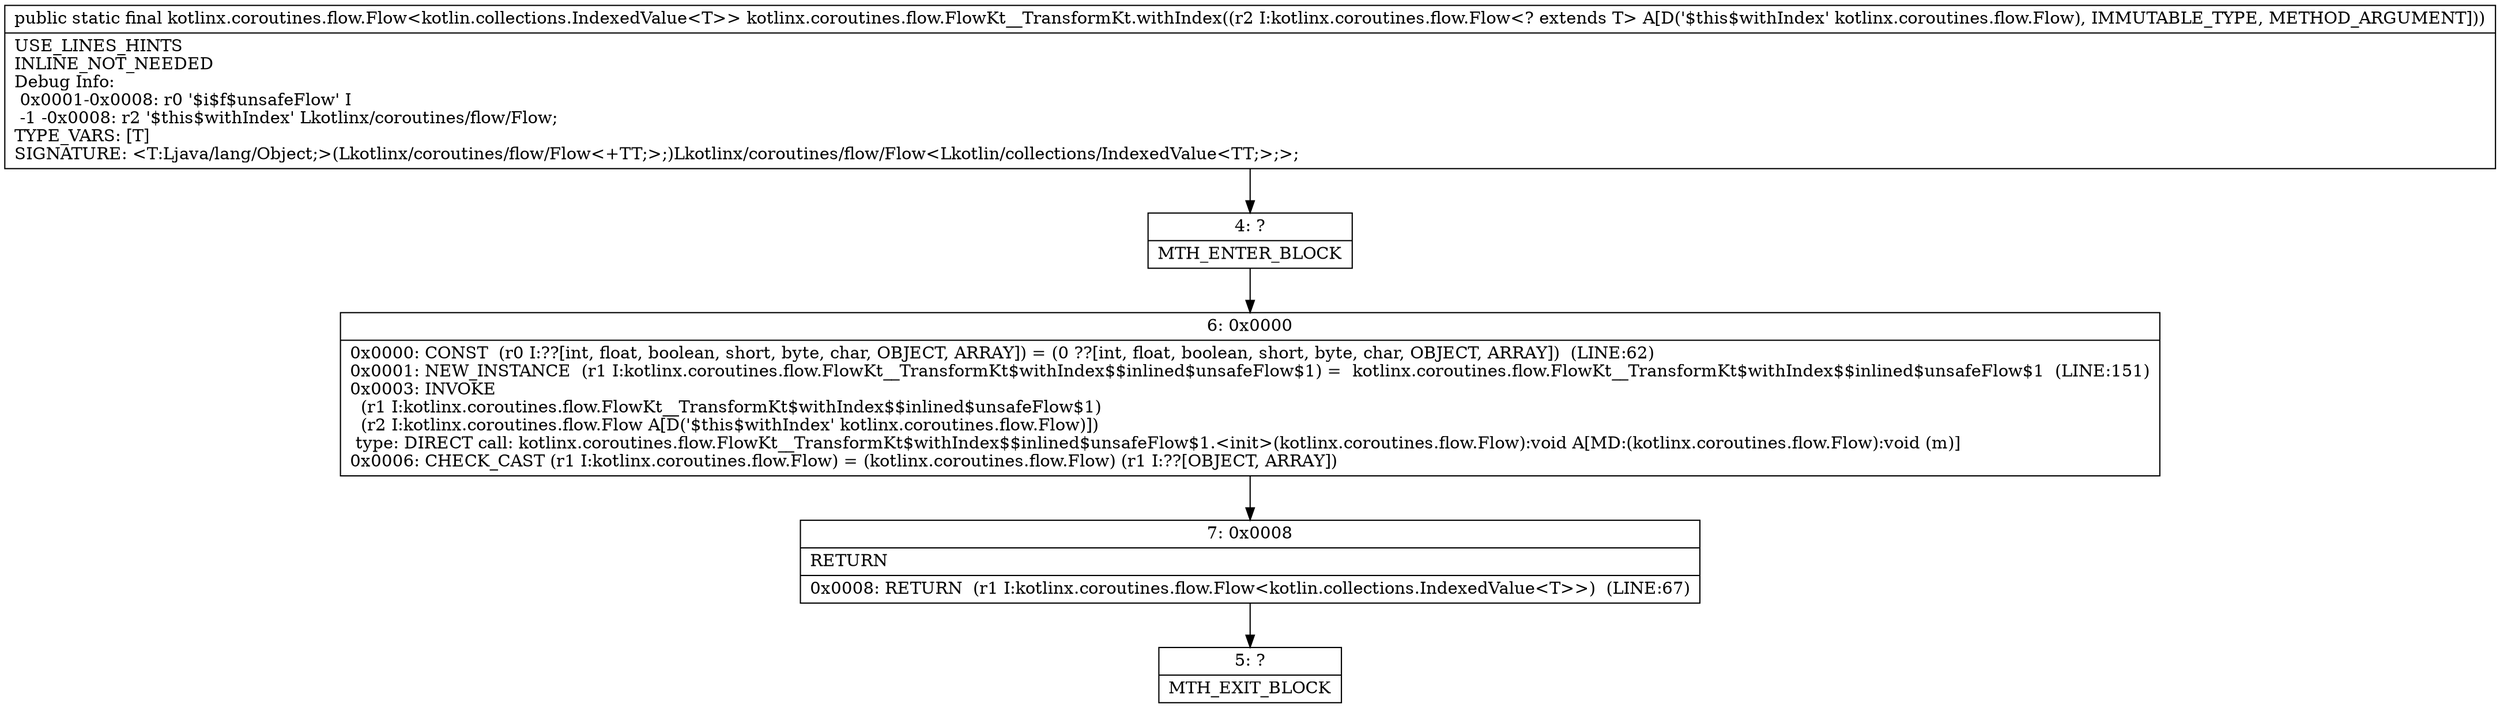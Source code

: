 digraph "CFG forkotlinx.coroutines.flow.FlowKt__TransformKt.withIndex(Lkotlinx\/coroutines\/flow\/Flow;)Lkotlinx\/coroutines\/flow\/Flow;" {
Node_4 [shape=record,label="{4\:\ ?|MTH_ENTER_BLOCK\l}"];
Node_6 [shape=record,label="{6\:\ 0x0000|0x0000: CONST  (r0 I:??[int, float, boolean, short, byte, char, OBJECT, ARRAY]) = (0 ??[int, float, boolean, short, byte, char, OBJECT, ARRAY])  (LINE:62)\l0x0001: NEW_INSTANCE  (r1 I:kotlinx.coroutines.flow.FlowKt__TransformKt$withIndex$$inlined$unsafeFlow$1) =  kotlinx.coroutines.flow.FlowKt__TransformKt$withIndex$$inlined$unsafeFlow$1  (LINE:151)\l0x0003: INVOKE  \l  (r1 I:kotlinx.coroutines.flow.FlowKt__TransformKt$withIndex$$inlined$unsafeFlow$1)\l  (r2 I:kotlinx.coroutines.flow.Flow A[D('$this$withIndex' kotlinx.coroutines.flow.Flow)])\l type: DIRECT call: kotlinx.coroutines.flow.FlowKt__TransformKt$withIndex$$inlined$unsafeFlow$1.\<init\>(kotlinx.coroutines.flow.Flow):void A[MD:(kotlinx.coroutines.flow.Flow):void (m)]\l0x0006: CHECK_CAST (r1 I:kotlinx.coroutines.flow.Flow) = (kotlinx.coroutines.flow.Flow) (r1 I:??[OBJECT, ARRAY]) \l}"];
Node_7 [shape=record,label="{7\:\ 0x0008|RETURN\l|0x0008: RETURN  (r1 I:kotlinx.coroutines.flow.Flow\<kotlin.collections.IndexedValue\<T\>\>)  (LINE:67)\l}"];
Node_5 [shape=record,label="{5\:\ ?|MTH_EXIT_BLOCK\l}"];
MethodNode[shape=record,label="{public static final kotlinx.coroutines.flow.Flow\<kotlin.collections.IndexedValue\<T\>\> kotlinx.coroutines.flow.FlowKt__TransformKt.withIndex((r2 I:kotlinx.coroutines.flow.Flow\<? extends T\> A[D('$this$withIndex' kotlinx.coroutines.flow.Flow), IMMUTABLE_TYPE, METHOD_ARGUMENT]))  | USE_LINES_HINTS\lINLINE_NOT_NEEDED\lDebug Info:\l  0x0001\-0x0008: r0 '$i$f$unsafeFlow' I\l  \-1 \-0x0008: r2 '$this$withIndex' Lkotlinx\/coroutines\/flow\/Flow;\lTYPE_VARS: [T]\lSIGNATURE: \<T:Ljava\/lang\/Object;\>(Lkotlinx\/coroutines\/flow\/Flow\<+TT;\>;)Lkotlinx\/coroutines\/flow\/Flow\<Lkotlin\/collections\/IndexedValue\<TT;\>;\>;\l}"];
MethodNode -> Node_4;Node_4 -> Node_6;
Node_6 -> Node_7;
Node_7 -> Node_5;
}

